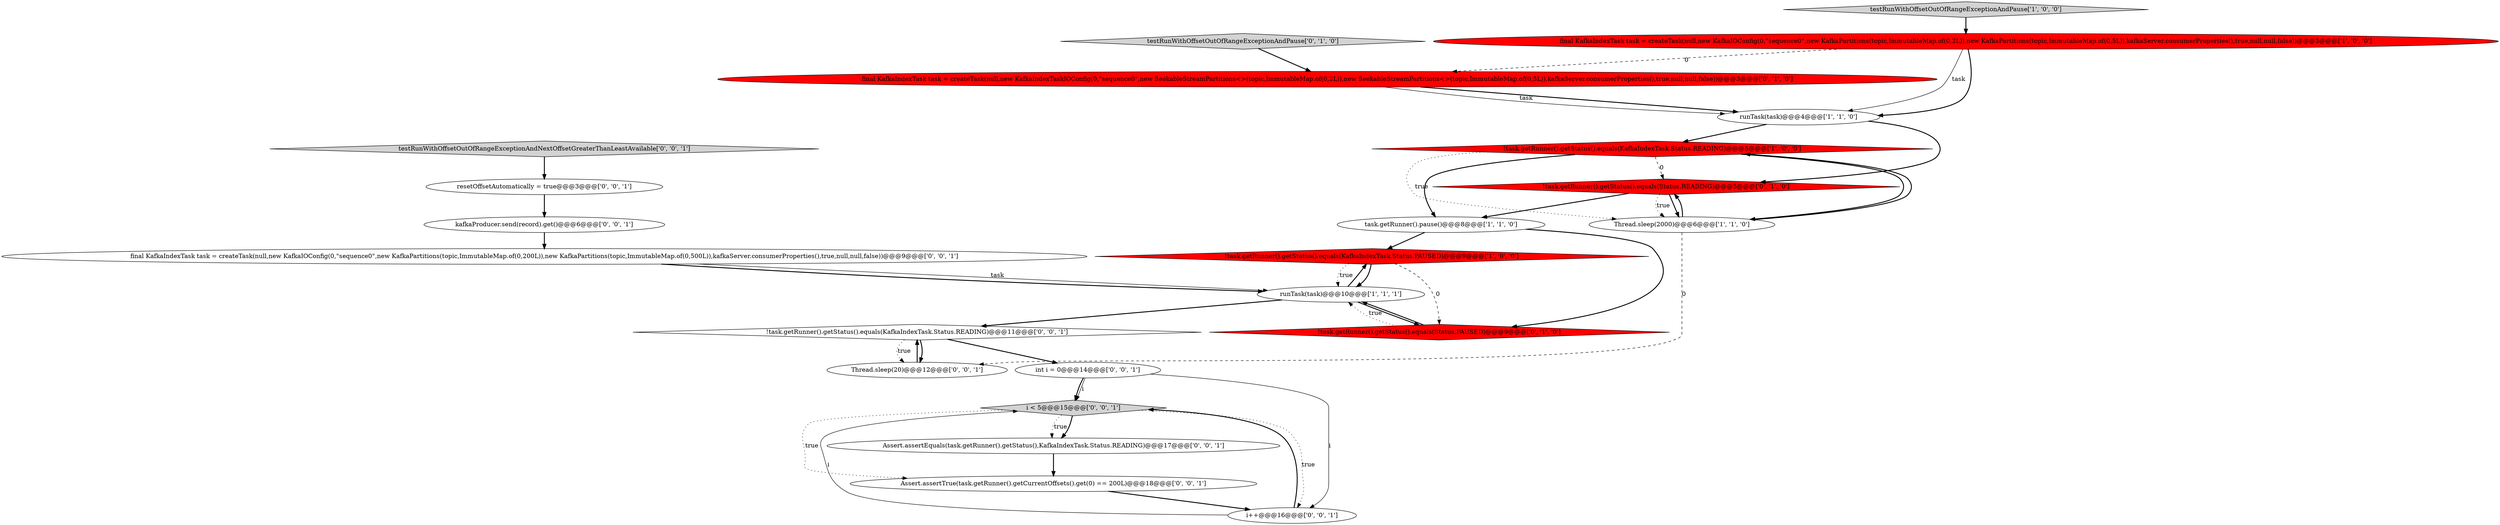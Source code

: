 digraph {
10 [style = filled, label = "testRunWithOffsetOutOfRangeExceptionAndPause['0', '1', '0']", fillcolor = lightgray, shape = diamond image = "AAA0AAABBB2BBB"];
7 [style = filled, label = "task.getRunner().pause()@@@8@@@['1', '1', '0']", fillcolor = white, shape = ellipse image = "AAA0AAABBB1BBB"];
0 [style = filled, label = "!task.getRunner().getStatus().equals(KafkaIndexTask.Status.PAUSED)@@@9@@@['1', '0', '0']", fillcolor = red, shape = diamond image = "AAA1AAABBB1BBB"];
21 [style = filled, label = "Assert.assertEquals(task.getRunner().getStatus(),KafkaIndexTask.Status.READING)@@@17@@@['0', '0', '1']", fillcolor = white, shape = ellipse image = "AAA0AAABBB3BBB"];
3 [style = filled, label = "runTask(task)@@@10@@@['1', '1', '1']", fillcolor = white, shape = ellipse image = "AAA0AAABBB1BBB"];
17 [style = filled, label = "i < 5@@@15@@@['0', '0', '1']", fillcolor = lightgray, shape = diamond image = "AAA0AAABBB3BBB"];
5 [style = filled, label = "!task.getRunner().getStatus().equals(KafkaIndexTask.Status.READING)@@@5@@@['1', '0', '0']", fillcolor = red, shape = diamond image = "AAA1AAABBB1BBB"];
22 [style = filled, label = "resetOffsetAutomatically = true@@@3@@@['0', '0', '1']", fillcolor = white, shape = ellipse image = "AAA0AAABBB3BBB"];
4 [style = filled, label = "testRunWithOffsetOutOfRangeExceptionAndPause['1', '0', '0']", fillcolor = lightgray, shape = diamond image = "AAA0AAABBB1BBB"];
14 [style = filled, label = "kafkaProducer.send(record).get()@@@6@@@['0', '0', '1']", fillcolor = white, shape = ellipse image = "AAA0AAABBB3BBB"];
8 [style = filled, label = "final KafkaIndexTask task = createTask(null,new KafkaIndexTaskIOConfig(0,\"sequence0\",new SeekableStreamPartitions<>(topic,ImmutableMap.of(0,2L)),new SeekableStreamPartitions<>(topic,ImmutableMap.of(0,5L)),kafkaServer.consumerProperties(),true,null,null,false))@@@3@@@['0', '1', '0']", fillcolor = red, shape = ellipse image = "AAA1AAABBB2BBB"];
13 [style = filled, label = "Assert.assertTrue(task.getRunner().getCurrentOffsets().get(0) == 200L)@@@18@@@['0', '0', '1']", fillcolor = white, shape = ellipse image = "AAA0AAABBB3BBB"];
1 [style = filled, label = "runTask(task)@@@4@@@['1', '1', '0']", fillcolor = white, shape = ellipse image = "AAA0AAABBB1BBB"];
2 [style = filled, label = "final KafkaIndexTask task = createTask(null,new KafkaIOConfig(0,\"sequence0\",new KafkaPartitions(topic,ImmutableMap.of(0,2L)),new KafkaPartitions(topic,ImmutableMap.of(0,5L)),kafkaServer.consumerProperties(),true,null,null,false))@@@3@@@['1', '0', '0']", fillcolor = red, shape = ellipse image = "AAA1AAABBB1BBB"];
16 [style = filled, label = "Thread.sleep(20)@@@12@@@['0', '0', '1']", fillcolor = white, shape = ellipse image = "AAA0AAABBB3BBB"];
11 [style = filled, label = "!task.getRunner().getStatus().equals(Status.PAUSED)@@@9@@@['0', '1', '0']", fillcolor = red, shape = diamond image = "AAA1AAABBB2BBB"];
20 [style = filled, label = "testRunWithOffsetOutOfRangeExceptionAndNextOffsetGreaterThanLeastAvailable['0', '0', '1']", fillcolor = lightgray, shape = diamond image = "AAA0AAABBB3BBB"];
19 [style = filled, label = "i++@@@16@@@['0', '0', '1']", fillcolor = white, shape = ellipse image = "AAA0AAABBB3BBB"];
15 [style = filled, label = "final KafkaIndexTask task = createTask(null,new KafkaIOConfig(0,\"sequence0\",new KafkaPartitions(topic,ImmutableMap.of(0,200L)),new KafkaPartitions(topic,ImmutableMap.of(0,500L)),kafkaServer.consumerProperties(),true,null,null,false))@@@9@@@['0', '0', '1']", fillcolor = white, shape = ellipse image = "AAA0AAABBB3BBB"];
9 [style = filled, label = "!task.getRunner().getStatus().equals(Status.READING)@@@5@@@['0', '1', '0']", fillcolor = red, shape = diamond image = "AAA1AAABBB2BBB"];
6 [style = filled, label = "Thread.sleep(2000)@@@6@@@['1', '1', '0']", fillcolor = white, shape = ellipse image = "AAA0AAABBB1BBB"];
12 [style = filled, label = "!task.getRunner().getStatus().equals(KafkaIndexTask.Status.READING)@@@11@@@['0', '0', '1']", fillcolor = white, shape = diamond image = "AAA0AAABBB3BBB"];
18 [style = filled, label = "int i = 0@@@14@@@['0', '0', '1']", fillcolor = white, shape = ellipse image = "AAA0AAABBB3BBB"];
1->5 [style = bold, label=""];
0->3 [style = bold, label=""];
7->11 [style = bold, label=""];
2->1 [style = bold, label=""];
19->17 [style = solid, label="i"];
18->17 [style = solid, label="i"];
3->11 [style = bold, label=""];
18->17 [style = bold, label=""];
5->6 [style = dotted, label="true"];
5->9 [style = dashed, label="0"];
7->0 [style = bold, label=""];
0->11 [style = dashed, label="0"];
12->16 [style = bold, label=""];
4->2 [style = bold, label=""];
19->17 [style = bold, label=""];
3->12 [style = bold, label=""];
9->7 [style = bold, label=""];
15->3 [style = bold, label=""];
9->6 [style = dotted, label="true"];
2->8 [style = dashed, label="0"];
3->0 [style = bold, label=""];
1->9 [style = bold, label=""];
9->6 [style = bold, label=""];
20->22 [style = bold, label=""];
8->1 [style = bold, label=""];
6->5 [style = bold, label=""];
13->19 [style = bold, label=""];
6->16 [style = dashed, label="0"];
5->6 [style = bold, label=""];
10->8 [style = bold, label=""];
12->16 [style = dotted, label="true"];
11->3 [style = bold, label=""];
18->19 [style = solid, label="i"];
8->1 [style = solid, label="task"];
12->18 [style = bold, label=""];
17->19 [style = dotted, label="true"];
5->7 [style = bold, label=""];
14->15 [style = bold, label=""];
0->3 [style = dotted, label="true"];
6->9 [style = bold, label=""];
22->14 [style = bold, label=""];
17->21 [style = dotted, label="true"];
11->3 [style = dotted, label="true"];
17->13 [style = dotted, label="true"];
16->12 [style = bold, label=""];
17->21 [style = bold, label=""];
15->3 [style = solid, label="task"];
2->1 [style = solid, label="task"];
21->13 [style = bold, label=""];
}
